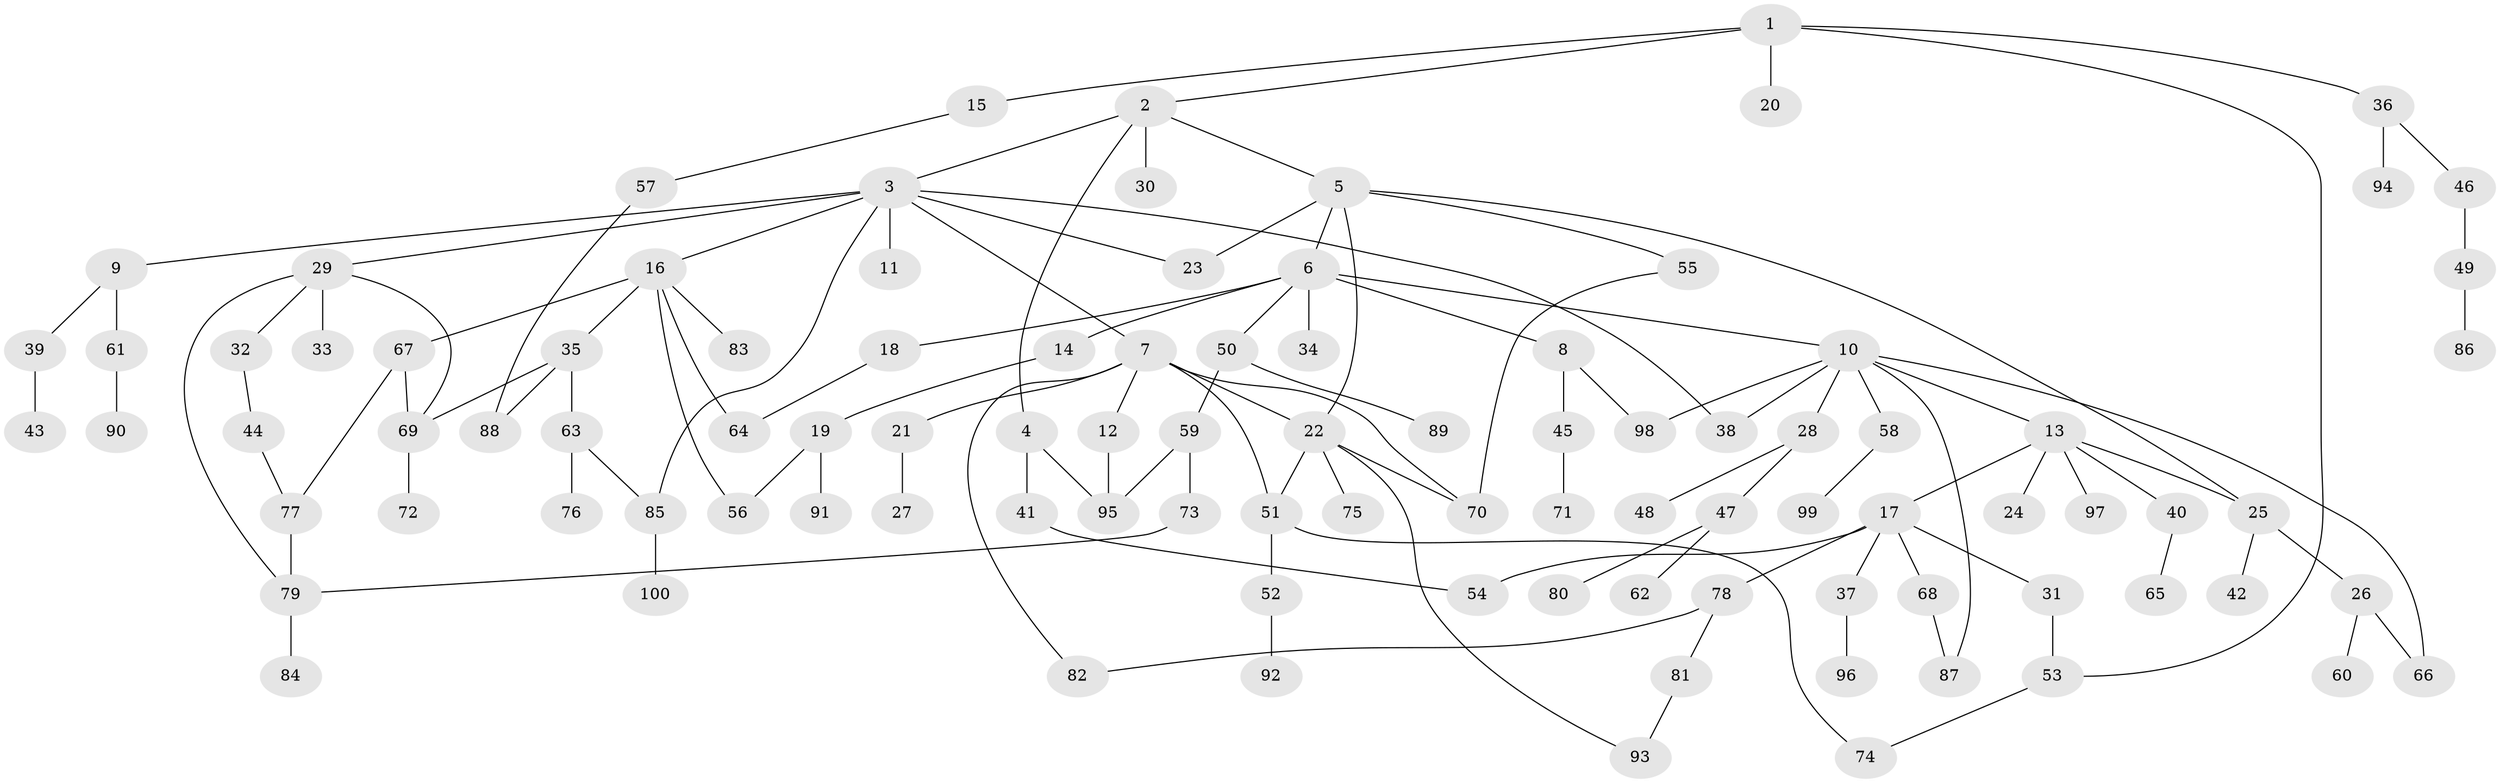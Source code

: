 // Generated by graph-tools (version 1.1) at 2025/54/02/21/25 11:54:43]
// undirected, 100 vertices, 125 edges
graph export_dot {
graph [start="1"]
  node [color=gray90,style=filled];
  1;
  2;
  3;
  4;
  5;
  6;
  7;
  8;
  9;
  10;
  11;
  12;
  13;
  14;
  15;
  16;
  17;
  18;
  19;
  20;
  21;
  22;
  23;
  24;
  25;
  26;
  27;
  28;
  29;
  30;
  31;
  32;
  33;
  34;
  35;
  36;
  37;
  38;
  39;
  40;
  41;
  42;
  43;
  44;
  45;
  46;
  47;
  48;
  49;
  50;
  51;
  52;
  53;
  54;
  55;
  56;
  57;
  58;
  59;
  60;
  61;
  62;
  63;
  64;
  65;
  66;
  67;
  68;
  69;
  70;
  71;
  72;
  73;
  74;
  75;
  76;
  77;
  78;
  79;
  80;
  81;
  82;
  83;
  84;
  85;
  86;
  87;
  88;
  89;
  90;
  91;
  92;
  93;
  94;
  95;
  96;
  97;
  98;
  99;
  100;
  1 -- 2;
  1 -- 15;
  1 -- 20;
  1 -- 36;
  1 -- 53;
  2 -- 3;
  2 -- 4;
  2 -- 5;
  2 -- 30;
  3 -- 7;
  3 -- 9;
  3 -- 11;
  3 -- 16;
  3 -- 23;
  3 -- 29;
  3 -- 38;
  3 -- 85;
  4 -- 41;
  4 -- 95;
  5 -- 6;
  5 -- 22;
  5 -- 25;
  5 -- 55;
  5 -- 23;
  6 -- 8;
  6 -- 10;
  6 -- 14;
  6 -- 18;
  6 -- 34;
  6 -- 50;
  7 -- 12;
  7 -- 21;
  7 -- 51;
  7 -- 82;
  7 -- 22;
  7 -- 70;
  8 -- 45;
  8 -- 98;
  9 -- 39;
  9 -- 61;
  10 -- 13;
  10 -- 28;
  10 -- 58;
  10 -- 66;
  10 -- 98;
  10 -- 38;
  10 -- 87;
  12 -- 95;
  13 -- 17;
  13 -- 24;
  13 -- 40;
  13 -- 97;
  13 -- 25;
  14 -- 19;
  15 -- 57;
  16 -- 35;
  16 -- 67;
  16 -- 83;
  16 -- 56;
  16 -- 64;
  17 -- 31;
  17 -- 37;
  17 -- 68;
  17 -- 78;
  17 -- 54;
  18 -- 64;
  19 -- 56;
  19 -- 91;
  21 -- 27;
  22 -- 75;
  22 -- 93;
  22 -- 70;
  22 -- 51;
  25 -- 26;
  25 -- 42;
  26 -- 60;
  26 -- 66;
  28 -- 47;
  28 -- 48;
  29 -- 32;
  29 -- 33;
  29 -- 79;
  29 -- 69;
  31 -- 53;
  32 -- 44;
  35 -- 63;
  35 -- 69;
  35 -- 88;
  36 -- 46;
  36 -- 94;
  37 -- 96;
  39 -- 43;
  40 -- 65;
  41 -- 54;
  44 -- 77;
  45 -- 71;
  46 -- 49;
  47 -- 62;
  47 -- 80;
  49 -- 86;
  50 -- 59;
  50 -- 89;
  51 -- 52;
  51 -- 74;
  52 -- 92;
  53 -- 74;
  55 -- 70;
  57 -- 88;
  58 -- 99;
  59 -- 73;
  59 -- 95;
  61 -- 90;
  63 -- 76;
  63 -- 85;
  67 -- 69;
  67 -- 77;
  68 -- 87;
  69 -- 72;
  73 -- 79;
  77 -- 79;
  78 -- 81;
  78 -- 82;
  79 -- 84;
  81 -- 93;
  85 -- 100;
}
